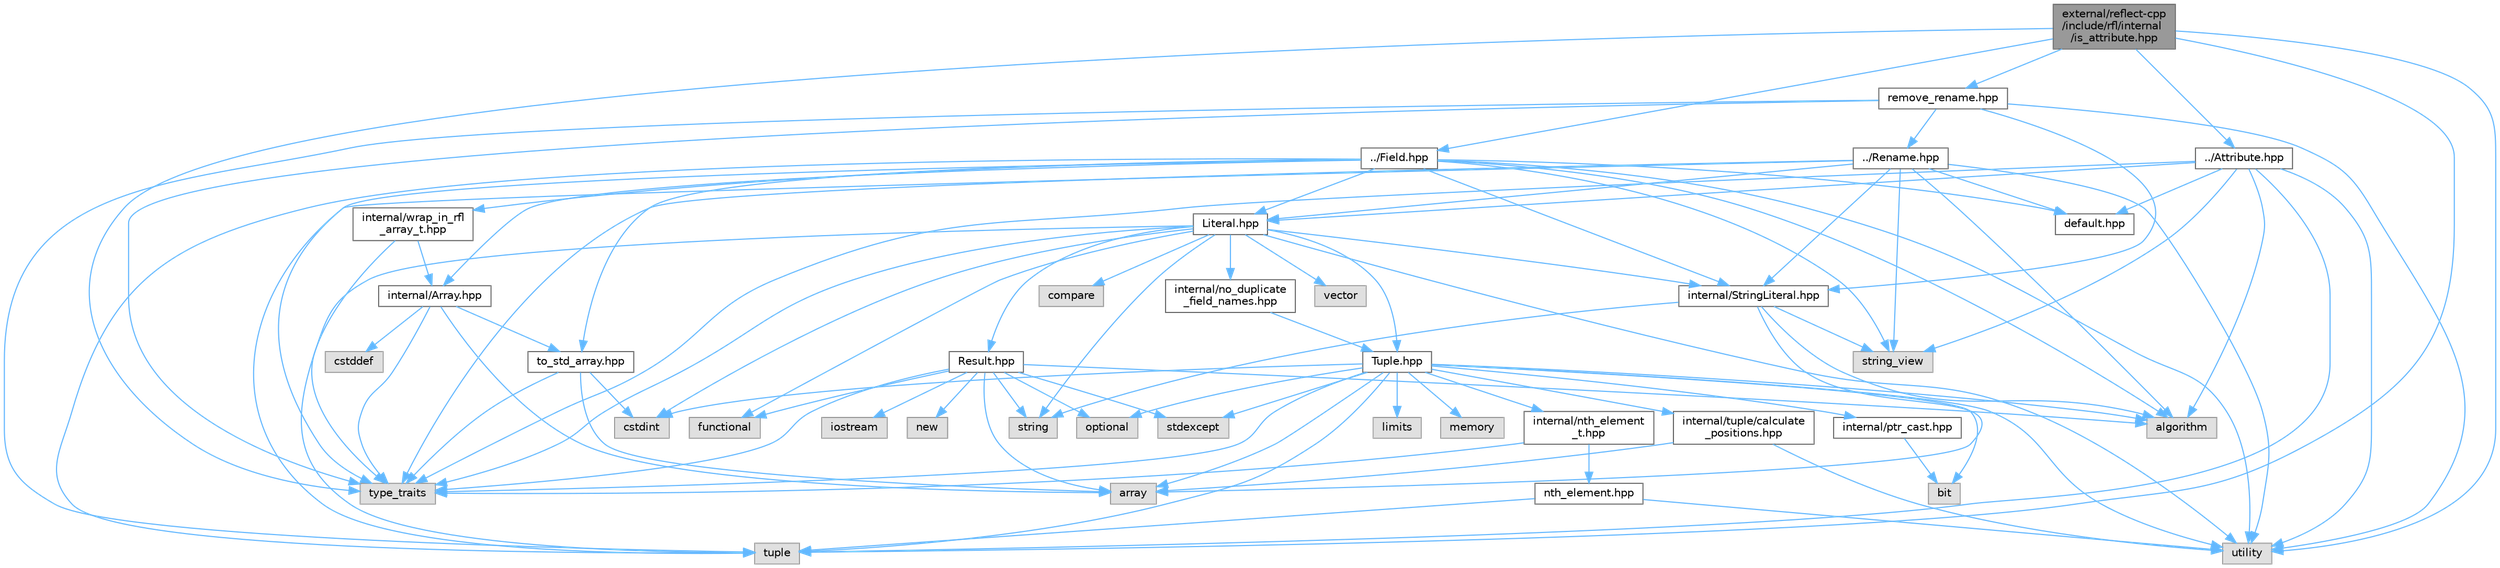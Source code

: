 digraph "external/reflect-cpp/include/rfl/internal/is_attribute.hpp"
{
 // LATEX_PDF_SIZE
  bgcolor="transparent";
  edge [fontname=Helvetica,fontsize=10,labelfontname=Helvetica,labelfontsize=10];
  node [fontname=Helvetica,fontsize=10,shape=box,height=0.2,width=0.4];
  Node1 [id="Node000001",label="external/reflect-cpp\l/include/rfl/internal\l/is_attribute.hpp",height=0.2,width=0.4,color="gray40", fillcolor="grey60", style="filled", fontcolor="black",tooltip=" "];
  Node1 -> Node2 [id="edge94_Node000001_Node000002",color="steelblue1",style="solid",tooltip=" "];
  Node2 [id="Node000002",label="tuple",height=0.2,width=0.4,color="grey60", fillcolor="#E0E0E0", style="filled",tooltip=" "];
  Node1 -> Node3 [id="edge95_Node000001_Node000003",color="steelblue1",style="solid",tooltip=" "];
  Node3 [id="Node000003",label="type_traits",height=0.2,width=0.4,color="grey60", fillcolor="#E0E0E0", style="filled",tooltip=" "];
  Node1 -> Node4 [id="edge96_Node000001_Node000004",color="steelblue1",style="solid",tooltip=" "];
  Node4 [id="Node000004",label="utility",height=0.2,width=0.4,color="grey60", fillcolor="#E0E0E0", style="filled",tooltip=" "];
  Node1 -> Node5 [id="edge97_Node000001_Node000005",color="steelblue1",style="solid",tooltip=" "];
  Node5 [id="Node000005",label="../Attribute.hpp",height=0.2,width=0.4,color="grey40", fillcolor="white", style="filled",URL="$_attribute_8hpp.html",tooltip=" "];
  Node5 -> Node6 [id="edge98_Node000005_Node000006",color="steelblue1",style="solid",tooltip=" "];
  Node6 [id="Node000006",label="algorithm",height=0.2,width=0.4,color="grey60", fillcolor="#E0E0E0", style="filled",tooltip=" "];
  Node5 -> Node7 [id="edge99_Node000005_Node000007",color="steelblue1",style="solid",tooltip=" "];
  Node7 [id="Node000007",label="string_view",height=0.2,width=0.4,color="grey60", fillcolor="#E0E0E0", style="filled",tooltip=" "];
  Node5 -> Node2 [id="edge100_Node000005_Node000002",color="steelblue1",style="solid",tooltip=" "];
  Node5 -> Node3 [id="edge101_Node000005_Node000003",color="steelblue1",style="solid",tooltip=" "];
  Node5 -> Node4 [id="edge102_Node000005_Node000004",color="steelblue1",style="solid",tooltip=" "];
  Node5 -> Node8 [id="edge103_Node000005_Node000008",color="steelblue1",style="solid",tooltip=" "];
  Node8 [id="Node000008",label="Literal.hpp",height=0.2,width=0.4,color="grey40", fillcolor="white", style="filled",URL="$_literal_8hpp.html",tooltip=" "];
  Node8 -> Node9 [id="edge104_Node000008_Node000009",color="steelblue1",style="solid",tooltip=" "];
  Node9 [id="Node000009",label="compare",height=0.2,width=0.4,color="grey60", fillcolor="#E0E0E0", style="filled",tooltip=" "];
  Node8 -> Node10 [id="edge105_Node000008_Node000010",color="steelblue1",style="solid",tooltip=" "];
  Node10 [id="Node000010",label="cstdint",height=0.2,width=0.4,color="grey60", fillcolor="#E0E0E0", style="filled",tooltip=" "];
  Node8 -> Node11 [id="edge106_Node000008_Node000011",color="steelblue1",style="solid",tooltip=" "];
  Node11 [id="Node000011",label="functional",height=0.2,width=0.4,color="grey60", fillcolor="#E0E0E0", style="filled",tooltip=" "];
  Node8 -> Node12 [id="edge107_Node000008_Node000012",color="steelblue1",style="solid",tooltip=" "];
  Node12 [id="Node000012",label="string",height=0.2,width=0.4,color="grey60", fillcolor="#E0E0E0", style="filled",tooltip=" "];
  Node8 -> Node2 [id="edge108_Node000008_Node000002",color="steelblue1",style="solid",tooltip=" "];
  Node8 -> Node3 [id="edge109_Node000008_Node000003",color="steelblue1",style="solid",tooltip=" "];
  Node8 -> Node4 [id="edge110_Node000008_Node000004",color="steelblue1",style="solid",tooltip=" "];
  Node8 -> Node13 [id="edge111_Node000008_Node000013",color="steelblue1",style="solid",tooltip=" "];
  Node13 [id="Node000013",label="vector",height=0.2,width=0.4,color="grey60", fillcolor="#E0E0E0", style="filled",tooltip=" "];
  Node8 -> Node14 [id="edge112_Node000008_Node000014",color="steelblue1",style="solid",tooltip=" "];
  Node14 [id="Node000014",label="Result.hpp",height=0.2,width=0.4,color="grey40", fillcolor="white", style="filled",URL="$_result_8hpp.html",tooltip=" "];
  Node14 -> Node6 [id="edge113_Node000014_Node000006",color="steelblue1",style="solid",tooltip=" "];
  Node14 -> Node15 [id="edge114_Node000014_Node000015",color="steelblue1",style="solid",tooltip=" "];
  Node15 [id="Node000015",label="array",height=0.2,width=0.4,color="grey60", fillcolor="#E0E0E0", style="filled",tooltip=" "];
  Node14 -> Node11 [id="edge115_Node000014_Node000011",color="steelblue1",style="solid",tooltip=" "];
  Node14 -> Node16 [id="edge116_Node000014_Node000016",color="steelblue1",style="solid",tooltip=" "];
  Node16 [id="Node000016",label="iostream",height=0.2,width=0.4,color="grey60", fillcolor="#E0E0E0", style="filled",tooltip=" "];
  Node14 -> Node17 [id="edge117_Node000014_Node000017",color="steelblue1",style="solid",tooltip=" "];
  Node17 [id="Node000017",label="new",height=0.2,width=0.4,color="grey60", fillcolor="#E0E0E0", style="filled",tooltip=" "];
  Node14 -> Node18 [id="edge118_Node000014_Node000018",color="steelblue1",style="solid",tooltip=" "];
  Node18 [id="Node000018",label="optional",height=0.2,width=0.4,color="grey60", fillcolor="#E0E0E0", style="filled",tooltip=" "];
  Node14 -> Node19 [id="edge119_Node000014_Node000019",color="steelblue1",style="solid",tooltip=" "];
  Node19 [id="Node000019",label="stdexcept",height=0.2,width=0.4,color="grey60", fillcolor="#E0E0E0", style="filled",tooltip=" "];
  Node14 -> Node12 [id="edge120_Node000014_Node000012",color="steelblue1",style="solid",tooltip=" "];
  Node14 -> Node3 [id="edge121_Node000014_Node000003",color="steelblue1",style="solid",tooltip=" "];
  Node8 -> Node20 [id="edge122_Node000008_Node000020",color="steelblue1",style="solid",tooltip=" "];
  Node20 [id="Node000020",label="Tuple.hpp",height=0.2,width=0.4,color="grey40", fillcolor="white", style="filled",URL="$_tuple_8hpp.html",tooltip=" "];
  Node20 -> Node6 [id="edge123_Node000020_Node000006",color="steelblue1",style="solid",tooltip=" "];
  Node20 -> Node15 [id="edge124_Node000020_Node000015",color="steelblue1",style="solid",tooltip=" "];
  Node20 -> Node21 [id="edge125_Node000020_Node000021",color="steelblue1",style="solid",tooltip=" "];
  Node21 [id="Node000021",label="bit",height=0.2,width=0.4,color="grey60", fillcolor="#E0E0E0", style="filled",tooltip=" "];
  Node20 -> Node10 [id="edge126_Node000020_Node000010",color="steelblue1",style="solid",tooltip=" "];
  Node20 -> Node22 [id="edge127_Node000020_Node000022",color="steelblue1",style="solid",tooltip=" "];
  Node22 [id="Node000022",label="limits",height=0.2,width=0.4,color="grey60", fillcolor="#E0E0E0", style="filled",tooltip=" "];
  Node20 -> Node23 [id="edge128_Node000020_Node000023",color="steelblue1",style="solid",tooltip=" "];
  Node23 [id="Node000023",label="memory",height=0.2,width=0.4,color="grey60", fillcolor="#E0E0E0", style="filled",tooltip=" "];
  Node20 -> Node18 [id="edge129_Node000020_Node000018",color="steelblue1",style="solid",tooltip=" "];
  Node20 -> Node19 [id="edge130_Node000020_Node000019",color="steelblue1",style="solid",tooltip=" "];
  Node20 -> Node2 [id="edge131_Node000020_Node000002",color="steelblue1",style="solid",tooltip=" "];
  Node20 -> Node3 [id="edge132_Node000020_Node000003",color="steelblue1",style="solid",tooltip=" "];
  Node20 -> Node4 [id="edge133_Node000020_Node000004",color="steelblue1",style="solid",tooltip=" "];
  Node20 -> Node24 [id="edge134_Node000020_Node000024",color="steelblue1",style="solid",tooltip=" "];
  Node24 [id="Node000024",label="internal/nth_element\l_t.hpp",height=0.2,width=0.4,color="grey40", fillcolor="white", style="filled",URL="$nth__element__t_8hpp.html",tooltip=" "];
  Node24 -> Node3 [id="edge135_Node000024_Node000003",color="steelblue1",style="solid",tooltip=" "];
  Node24 -> Node25 [id="edge136_Node000024_Node000025",color="steelblue1",style="solid",tooltip=" "];
  Node25 [id="Node000025",label="nth_element.hpp",height=0.2,width=0.4,color="grey40", fillcolor="white", style="filled",URL="$nth__element_8hpp.html",tooltip=" "];
  Node25 -> Node2 [id="edge137_Node000025_Node000002",color="steelblue1",style="solid",tooltip=" "];
  Node25 -> Node4 [id="edge138_Node000025_Node000004",color="steelblue1",style="solid",tooltip=" "];
  Node20 -> Node26 [id="edge139_Node000020_Node000026",color="steelblue1",style="solid",tooltip=" "];
  Node26 [id="Node000026",label="internal/ptr_cast.hpp",height=0.2,width=0.4,color="grey40", fillcolor="white", style="filled",URL="$ptr__cast_8hpp.html",tooltip=" "];
  Node26 -> Node21 [id="edge140_Node000026_Node000021",color="steelblue1",style="solid",tooltip=" "];
  Node20 -> Node27 [id="edge141_Node000020_Node000027",color="steelblue1",style="solid",tooltip=" "];
  Node27 [id="Node000027",label="internal/tuple/calculate\l_positions.hpp",height=0.2,width=0.4,color="grey40", fillcolor="white", style="filled",URL="$calculate__positions_8hpp.html",tooltip=" "];
  Node27 -> Node15 [id="edge142_Node000027_Node000015",color="steelblue1",style="solid",tooltip=" "];
  Node27 -> Node4 [id="edge143_Node000027_Node000004",color="steelblue1",style="solid",tooltip=" "];
  Node8 -> Node28 [id="edge144_Node000008_Node000028",color="steelblue1",style="solid",tooltip=" "];
  Node28 [id="Node000028",label="internal/StringLiteral.hpp",height=0.2,width=0.4,color="grey40", fillcolor="white", style="filled",URL="$_string_literal_8hpp.html",tooltip=" "];
  Node28 -> Node6 [id="edge145_Node000028_Node000006",color="steelblue1",style="solid",tooltip=" "];
  Node28 -> Node15 [id="edge146_Node000028_Node000015",color="steelblue1",style="solid",tooltip=" "];
  Node28 -> Node12 [id="edge147_Node000028_Node000012",color="steelblue1",style="solid",tooltip=" "];
  Node28 -> Node7 [id="edge148_Node000028_Node000007",color="steelblue1",style="solid",tooltip=" "];
  Node8 -> Node29 [id="edge149_Node000008_Node000029",color="steelblue1",style="solid",tooltip=" "];
  Node29 [id="Node000029",label="internal/no_duplicate\l_field_names.hpp",height=0.2,width=0.4,color="grey40", fillcolor="white", style="filled",URL="$no__duplicate__field__names_8hpp.html",tooltip=" "];
  Node29 -> Node20 [id="edge150_Node000029_Node000020",color="steelblue1",style="solid",tooltip=" "];
  Node5 -> Node30 [id="edge151_Node000005_Node000030",color="steelblue1",style="solid",tooltip=" "];
  Node30 [id="Node000030",label="default.hpp",height=0.2,width=0.4,color="grey40", fillcolor="white", style="filled",URL="$default_8hpp.html",tooltip=" "];
  Node1 -> Node31 [id="edge152_Node000001_Node000031",color="steelblue1",style="solid",tooltip=" "];
  Node31 [id="Node000031",label="../Field.hpp",height=0.2,width=0.4,color="grey40", fillcolor="white", style="filled",URL="$_field_8hpp.html",tooltip=" "];
  Node31 -> Node6 [id="edge153_Node000031_Node000006",color="steelblue1",style="solid",tooltip=" "];
  Node31 -> Node7 [id="edge154_Node000031_Node000007",color="steelblue1",style="solid",tooltip=" "];
  Node31 -> Node2 [id="edge155_Node000031_Node000002",color="steelblue1",style="solid",tooltip=" "];
  Node31 -> Node3 [id="edge156_Node000031_Node000003",color="steelblue1",style="solid",tooltip=" "];
  Node31 -> Node4 [id="edge157_Node000031_Node000004",color="steelblue1",style="solid",tooltip=" "];
  Node31 -> Node8 [id="edge158_Node000031_Node000008",color="steelblue1",style="solid",tooltip=" "];
  Node31 -> Node30 [id="edge159_Node000031_Node000030",color="steelblue1",style="solid",tooltip=" "];
  Node31 -> Node32 [id="edge160_Node000031_Node000032",color="steelblue1",style="solid",tooltip=" "];
  Node32 [id="Node000032",label="internal/Array.hpp",height=0.2,width=0.4,color="grey40", fillcolor="white", style="filled",URL="$_array_8hpp.html",tooltip=" "];
  Node32 -> Node15 [id="edge161_Node000032_Node000015",color="steelblue1",style="solid",tooltip=" "];
  Node32 -> Node33 [id="edge162_Node000032_Node000033",color="steelblue1",style="solid",tooltip=" "];
  Node33 [id="Node000033",label="cstddef",height=0.2,width=0.4,color="grey60", fillcolor="#E0E0E0", style="filled",tooltip=" "];
  Node32 -> Node3 [id="edge163_Node000032_Node000003",color="steelblue1",style="solid",tooltip=" "];
  Node32 -> Node34 [id="edge164_Node000032_Node000034",color="steelblue1",style="solid",tooltip=" "];
  Node34 [id="Node000034",label="to_std_array.hpp",height=0.2,width=0.4,color="grey40", fillcolor="white", style="filled",URL="$to__std__array_8hpp.html",tooltip=" "];
  Node34 -> Node15 [id="edge165_Node000034_Node000015",color="steelblue1",style="solid",tooltip=" "];
  Node34 -> Node10 [id="edge166_Node000034_Node000010",color="steelblue1",style="solid",tooltip=" "];
  Node34 -> Node3 [id="edge167_Node000034_Node000003",color="steelblue1",style="solid",tooltip=" "];
  Node31 -> Node28 [id="edge168_Node000031_Node000028",color="steelblue1",style="solid",tooltip=" "];
  Node31 -> Node34 [id="edge169_Node000031_Node000034",color="steelblue1",style="solid",tooltip=" "];
  Node31 -> Node35 [id="edge170_Node000031_Node000035",color="steelblue1",style="solid",tooltip=" "];
  Node35 [id="Node000035",label="internal/wrap_in_rfl\l_array_t.hpp",height=0.2,width=0.4,color="grey40", fillcolor="white", style="filled",URL="$wrap__in__rfl__array__t_8hpp.html",tooltip=" "];
  Node35 -> Node3 [id="edge171_Node000035_Node000003",color="steelblue1",style="solid",tooltip=" "];
  Node35 -> Node32 [id="edge172_Node000035_Node000032",color="steelblue1",style="solid",tooltip=" "];
  Node1 -> Node36 [id="edge173_Node000001_Node000036",color="steelblue1",style="solid",tooltip=" "];
  Node36 [id="Node000036",label="remove_rename.hpp",height=0.2,width=0.4,color="grey40", fillcolor="white", style="filled",URL="$remove__rename_8hpp.html",tooltip=" "];
  Node36 -> Node2 [id="edge174_Node000036_Node000002",color="steelblue1",style="solid",tooltip=" "];
  Node36 -> Node3 [id="edge175_Node000036_Node000003",color="steelblue1",style="solid",tooltip=" "];
  Node36 -> Node4 [id="edge176_Node000036_Node000004",color="steelblue1",style="solid",tooltip=" "];
  Node36 -> Node37 [id="edge177_Node000036_Node000037",color="steelblue1",style="solid",tooltip=" "];
  Node37 [id="Node000037",label="../Rename.hpp",height=0.2,width=0.4,color="grey40", fillcolor="white", style="filled",URL="$_rename_8hpp.html",tooltip=" "];
  Node37 -> Node6 [id="edge178_Node000037_Node000006",color="steelblue1",style="solid",tooltip=" "];
  Node37 -> Node7 [id="edge179_Node000037_Node000007",color="steelblue1",style="solid",tooltip=" "];
  Node37 -> Node2 [id="edge180_Node000037_Node000002",color="steelblue1",style="solid",tooltip=" "];
  Node37 -> Node3 [id="edge181_Node000037_Node000003",color="steelblue1",style="solid",tooltip=" "];
  Node37 -> Node4 [id="edge182_Node000037_Node000004",color="steelblue1",style="solid",tooltip=" "];
  Node37 -> Node8 [id="edge183_Node000037_Node000008",color="steelblue1",style="solid",tooltip=" "];
  Node37 -> Node30 [id="edge184_Node000037_Node000030",color="steelblue1",style="solid",tooltip=" "];
  Node37 -> Node28 [id="edge185_Node000037_Node000028",color="steelblue1",style="solid",tooltip=" "];
  Node36 -> Node28 [id="edge186_Node000036_Node000028",color="steelblue1",style="solid",tooltip=" "];
}
